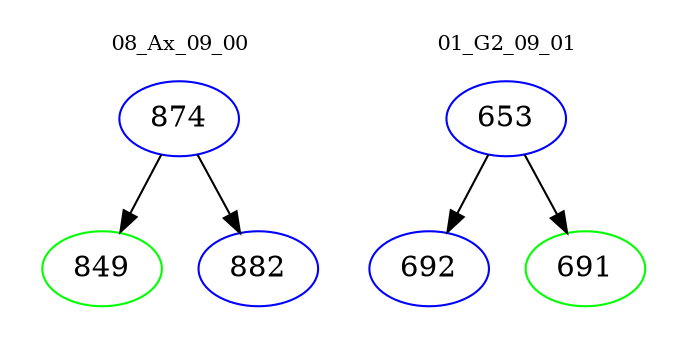 digraph{
subgraph cluster_0 {
color = white
label = "08_Ax_09_00";
fontsize=10;
T0_874 [label="874", color="blue"]
T0_874 -> T0_849 [color="black"]
T0_849 [label="849", color="green"]
T0_874 -> T0_882 [color="black"]
T0_882 [label="882", color="blue"]
}
subgraph cluster_1 {
color = white
label = "01_G2_09_01";
fontsize=10;
T1_653 [label="653", color="blue"]
T1_653 -> T1_692 [color="black"]
T1_692 [label="692", color="blue"]
T1_653 -> T1_691 [color="black"]
T1_691 [label="691", color="green"]
}
}
